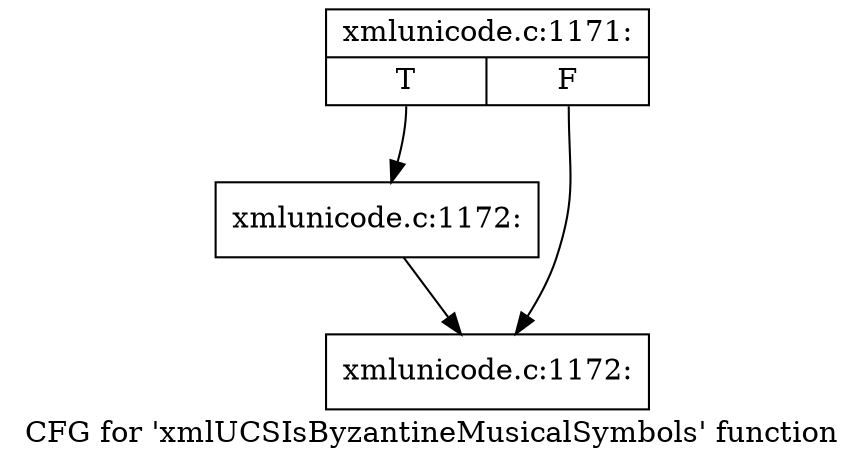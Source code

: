 digraph "CFG for 'xmlUCSIsByzantineMusicalSymbols' function" {
	label="CFG for 'xmlUCSIsByzantineMusicalSymbols' function";

	Node0x4e182c0 [shape=record,label="{xmlunicode.c:1171:|{<s0>T|<s1>F}}"];
	Node0x4e182c0:s0 -> Node0x4e188a0;
	Node0x4e182c0:s1 -> Node0x4e18850;
	Node0x4e188a0 [shape=record,label="{xmlunicode.c:1172:}"];
	Node0x4e188a0 -> Node0x4e18850;
	Node0x4e18850 [shape=record,label="{xmlunicode.c:1172:}"];
}
